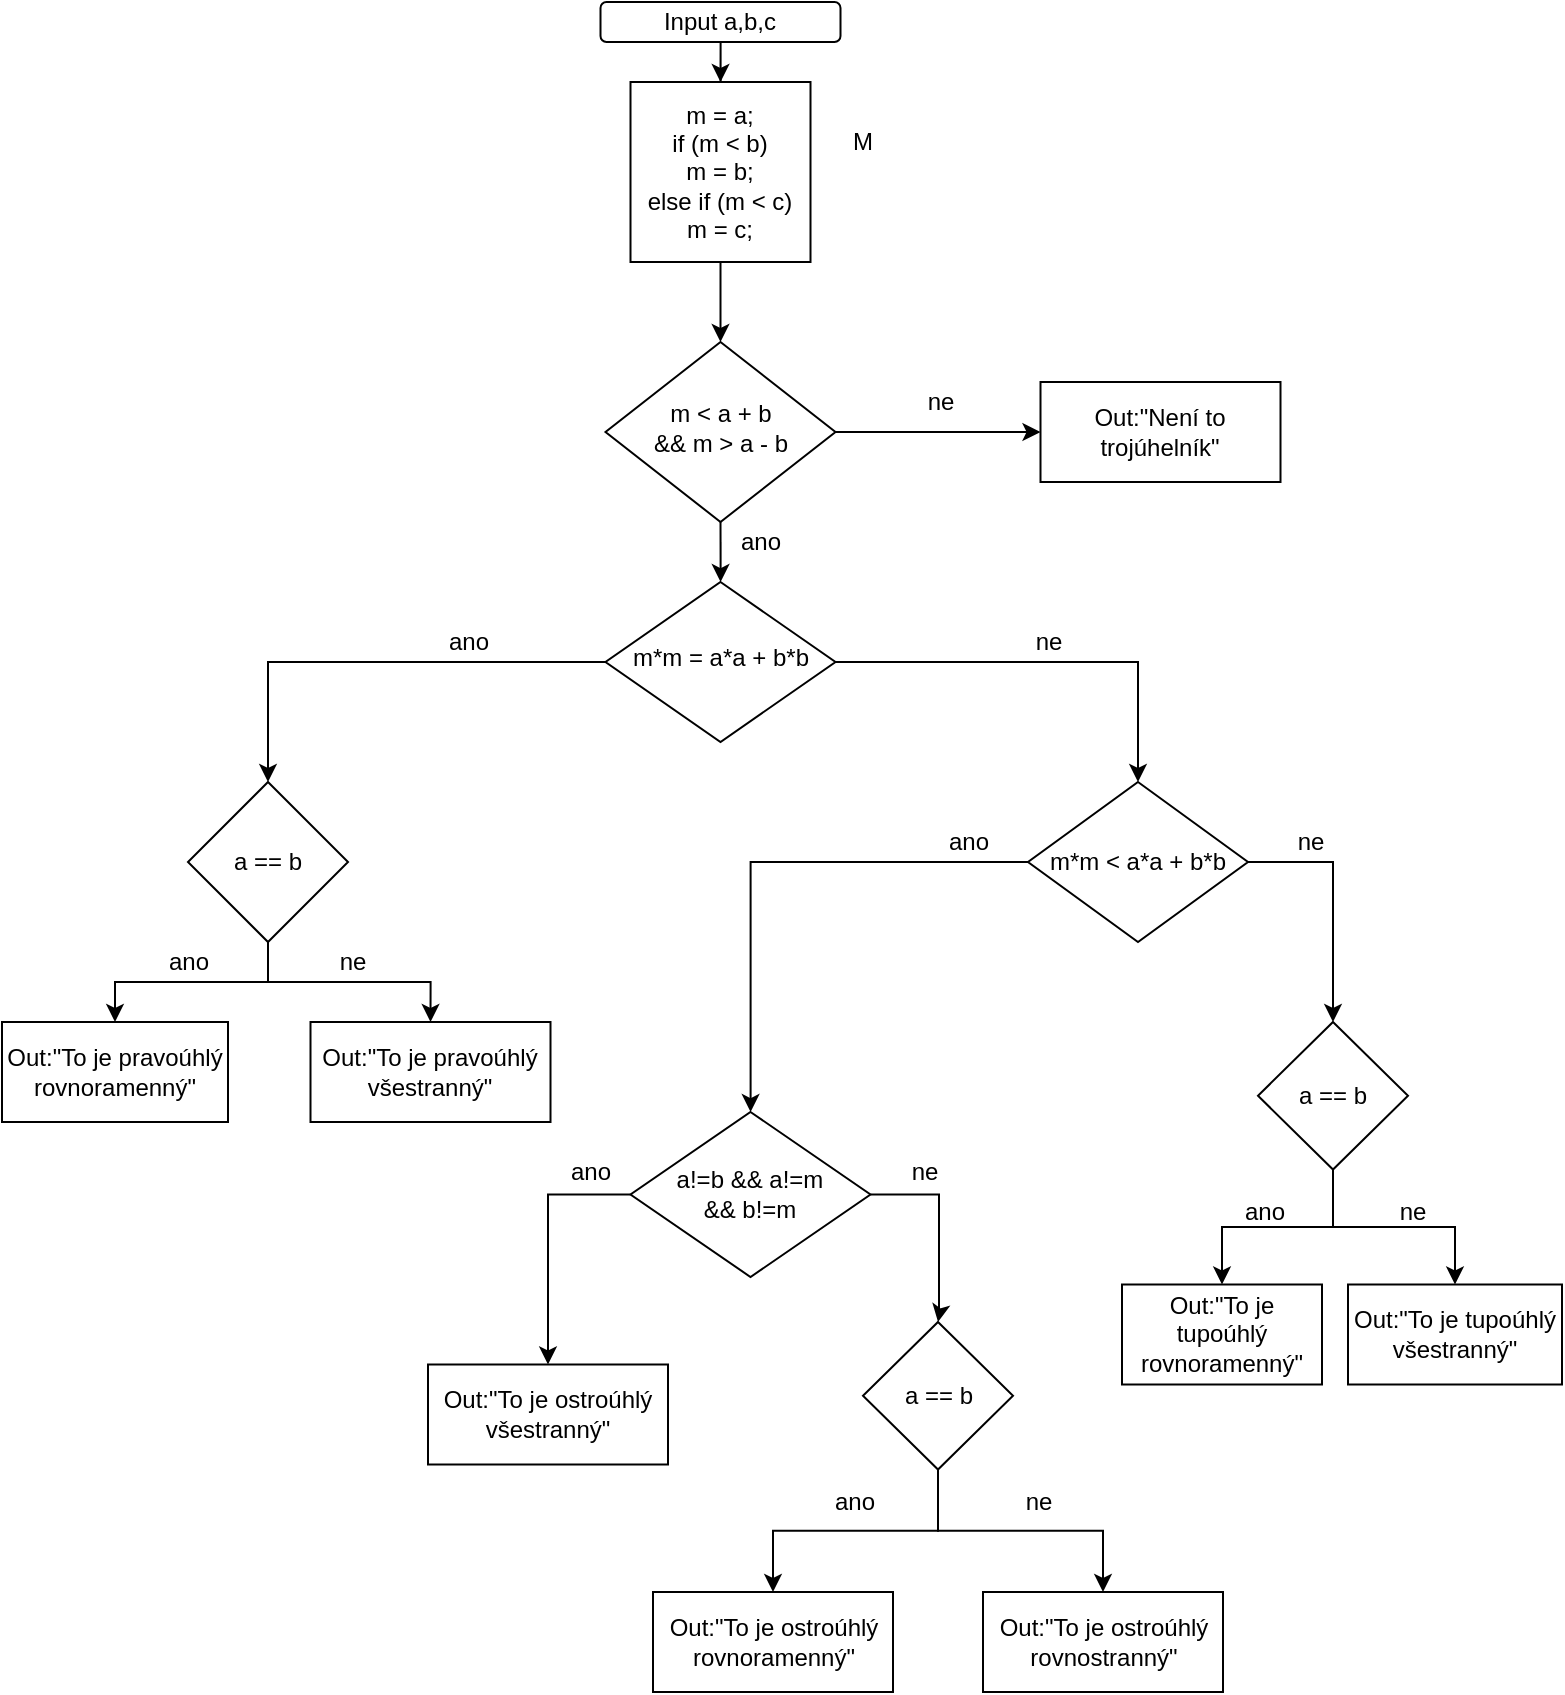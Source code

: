 <mxfile version="13.8.1" type="github">
  <diagram id="C5RBs43oDa-KdzZeNtuy" name="Page-1">
    <mxGraphModel dx="1929" dy="1146" grid="1" gridSize="10" guides="1" tooltips="1" connect="1" arrows="1" fold="1" page="1" pageScale="1" pageWidth="827" pageHeight="1169" background="#FFFFFF" math="0" shadow="0">
      <root>
        <mxCell id="WIyWlLk6GJQsqaUBKTNV-0" />
        <mxCell id="WIyWlLk6GJQsqaUBKTNV-1" parent="WIyWlLk6GJQsqaUBKTNV-0" />
        <mxCell id="1pqkbPeO-eUzYkjbVZvm-13" style="edgeStyle=orthogonalEdgeStyle;rounded=0;orthogonalLoop=1;jettySize=auto;html=1;entryX=0.5;entryY=0;entryDx=0;entryDy=0;" edge="1" parent="WIyWlLk6GJQsqaUBKTNV-1" source="WIyWlLk6GJQsqaUBKTNV-3" target="TA29UdsAY2ALtwSmK4wX-0">
          <mxGeometry relative="1" as="geometry" />
        </mxCell>
        <mxCell id="WIyWlLk6GJQsqaUBKTNV-3" value="Input a,b,c" style="rounded=1;whiteSpace=wrap;html=1;fontSize=12;glass=0;strokeWidth=1;shadow=0;" parent="WIyWlLk6GJQsqaUBKTNV-1" vertex="1">
          <mxGeometry x="319.25" y="80" width="120" height="20" as="geometry" />
        </mxCell>
        <mxCell id="TA29UdsAY2ALtwSmK4wX-3" style="edgeStyle=orthogonalEdgeStyle;rounded=0;orthogonalLoop=1;jettySize=auto;html=1;entryX=0;entryY=0.5;entryDx=0;entryDy=0;" parent="WIyWlLk6GJQsqaUBKTNV-1" source="WIyWlLk6GJQsqaUBKTNV-10" edge="1">
          <mxGeometry relative="1" as="geometry">
            <mxPoint x="539.25" y="295" as="targetPoint" />
          </mxGeometry>
        </mxCell>
        <mxCell id="TA29UdsAY2ALtwSmK4wX-28" style="edgeStyle=orthogonalEdgeStyle;rounded=0;orthogonalLoop=1;jettySize=auto;html=1;exitX=0.5;exitY=1;exitDx=0;exitDy=0;" parent="WIyWlLk6GJQsqaUBKTNV-1" source="WIyWlLk6GJQsqaUBKTNV-10" target="TA29UdsAY2ALtwSmK4wX-9" edge="1">
          <mxGeometry relative="1" as="geometry" />
        </mxCell>
        <mxCell id="WIyWlLk6GJQsqaUBKTNV-10" value="&lt;div&gt;m &amp;lt; a + b &lt;br&gt;&lt;/div&gt;&lt;div&gt;&amp;amp;&amp;amp; m &amp;gt; a - b&lt;/div&gt;" style="rhombus;whiteSpace=wrap;html=1;shadow=0;fontFamily=Helvetica;fontSize=12;align=center;strokeWidth=1;spacing=6;spacingTop=-4;" parent="WIyWlLk6GJQsqaUBKTNV-1" vertex="1">
          <mxGeometry x="321.75" y="250" width="115" height="90" as="geometry" />
        </mxCell>
        <mxCell id="TA29UdsAY2ALtwSmK4wX-6" style="edgeStyle=orthogonalEdgeStyle;rounded=0;orthogonalLoop=1;jettySize=auto;html=1;entryX=0.5;entryY=0;entryDx=0;entryDy=0;" parent="WIyWlLk6GJQsqaUBKTNV-1" source="TA29UdsAY2ALtwSmK4wX-0" target="WIyWlLk6GJQsqaUBKTNV-10" edge="1">
          <mxGeometry relative="1" as="geometry" />
        </mxCell>
        <mxCell id="TA29UdsAY2ALtwSmK4wX-0" value="&lt;div&gt;m = a;&lt;/div&gt;&lt;div&gt;if (m &amp;lt; b)&lt;/div&gt;&lt;div&gt; m = b;&lt;/div&gt;&lt;div&gt;else if (m &amp;lt; c)&lt;/div&gt;&lt;div&gt;m = c;&lt;br&gt;&lt;/div&gt;" style="whiteSpace=wrap;html=1;aspect=fixed;" parent="WIyWlLk6GJQsqaUBKTNV-1" vertex="1">
          <mxGeometry x="334.25" y="120" width="90" height="90" as="geometry" />
        </mxCell>
        <mxCell id="TA29UdsAY2ALtwSmK4wX-5" value="ne" style="text;html=1;align=center;verticalAlign=middle;resizable=0;points=[];autosize=1;" parent="WIyWlLk6GJQsqaUBKTNV-1" vertex="1">
          <mxGeometry x="474.25" y="270" width="30" height="20" as="geometry" />
        </mxCell>
        <mxCell id="TA29UdsAY2ALtwSmK4wX-24" style="edgeStyle=orthogonalEdgeStyle;rounded=0;orthogonalLoop=1;jettySize=auto;html=1;entryX=0.5;entryY=0;entryDx=0;entryDy=0;" parent="WIyWlLk6GJQsqaUBKTNV-1" source="TA29UdsAY2ALtwSmK4wX-9" target="TA29UdsAY2ALtwSmK4wX-10" edge="1">
          <mxGeometry relative="1" as="geometry" />
        </mxCell>
        <mxCell id="TA29UdsAY2ALtwSmK4wX-26" style="edgeStyle=orthogonalEdgeStyle;rounded=0;orthogonalLoop=1;jettySize=auto;html=1;entryX=0.5;entryY=0;entryDx=0;entryDy=0;" parent="WIyWlLk6GJQsqaUBKTNV-1" source="TA29UdsAY2ALtwSmK4wX-9" target="TA29UdsAY2ALtwSmK4wX-11" edge="1">
          <mxGeometry relative="1" as="geometry" />
        </mxCell>
        <mxCell id="TA29UdsAY2ALtwSmK4wX-9" value="m*m = a*a + b*b " style="rhombus;whiteSpace=wrap;html=1;shadow=0;fontFamily=Helvetica;fontSize=12;align=center;strokeWidth=1;spacing=6;spacingTop=-4;" parent="WIyWlLk6GJQsqaUBKTNV-1" vertex="1">
          <mxGeometry x="321.75" y="370" width="115" height="80" as="geometry" />
        </mxCell>
        <mxCell id="1pqkbPeO-eUzYkjbVZvm-15" style="edgeStyle=orthogonalEdgeStyle;rounded=0;orthogonalLoop=1;jettySize=auto;html=1;entryX=0.5;entryY=0;entryDx=0;entryDy=0;" edge="1" parent="WIyWlLk6GJQsqaUBKTNV-1" source="TA29UdsAY2ALtwSmK4wX-10" target="TA29UdsAY2ALtwSmK4wX-19">
          <mxGeometry relative="1" as="geometry" />
        </mxCell>
        <mxCell id="1pqkbPeO-eUzYkjbVZvm-16" style="edgeStyle=orthogonalEdgeStyle;rounded=0;orthogonalLoop=1;jettySize=auto;html=1;entryX=0.5;entryY=0;entryDx=0;entryDy=0;" edge="1" parent="WIyWlLk6GJQsqaUBKTNV-1" source="TA29UdsAY2ALtwSmK4wX-10" target="TA29UdsAY2ALtwSmK4wX-18">
          <mxGeometry relative="1" as="geometry" />
        </mxCell>
        <mxCell id="TA29UdsAY2ALtwSmK4wX-10" value="a == b" style="rhombus;whiteSpace=wrap;html=1;" parent="WIyWlLk6GJQsqaUBKTNV-1" vertex="1">
          <mxGeometry x="113" y="470" width="80" height="80" as="geometry" />
        </mxCell>
        <mxCell id="TA29UdsAY2ALtwSmK4wX-49" style="edgeStyle=orthogonalEdgeStyle;rounded=0;orthogonalLoop=1;jettySize=auto;html=1;" parent="WIyWlLk6GJQsqaUBKTNV-1" source="TA29UdsAY2ALtwSmK4wX-11" target="TA29UdsAY2ALtwSmK4wX-12" edge="1">
          <mxGeometry relative="1" as="geometry" />
        </mxCell>
        <mxCell id="1pqkbPeO-eUzYkjbVZvm-8" style="edgeStyle=orthogonalEdgeStyle;rounded=0;orthogonalLoop=1;jettySize=auto;html=1;entryX=0.5;entryY=0;entryDx=0;entryDy=0;" edge="1" parent="WIyWlLk6GJQsqaUBKTNV-1" source="TA29UdsAY2ALtwSmK4wX-11" target="TA29UdsAY2ALtwSmK4wX-53">
          <mxGeometry relative="1" as="geometry" />
        </mxCell>
        <mxCell id="TA29UdsAY2ALtwSmK4wX-11" value="m*m &amp;lt; a*a + b*b" style="rhombus;whiteSpace=wrap;html=1;" parent="WIyWlLk6GJQsqaUBKTNV-1" vertex="1">
          <mxGeometry x="533" y="470" width="110" height="80" as="geometry" />
        </mxCell>
        <mxCell id="TA29UdsAY2ALtwSmK4wX-34" style="edgeStyle=orthogonalEdgeStyle;rounded=0;orthogonalLoop=1;jettySize=auto;html=1;exitX=0;exitY=0.5;exitDx=0;exitDy=0;entryX=0.5;entryY=0;entryDx=0;entryDy=0;" parent="WIyWlLk6GJQsqaUBKTNV-1" source="TA29UdsAY2ALtwSmK4wX-12" target="TA29UdsAY2ALtwSmK4wX-33" edge="1">
          <mxGeometry relative="1" as="geometry" />
        </mxCell>
        <mxCell id="TA29UdsAY2ALtwSmK4wX-42" style="edgeStyle=orthogonalEdgeStyle;rounded=0;orthogonalLoop=1;jettySize=auto;html=1;exitX=1;exitY=0.5;exitDx=0;exitDy=0;entryX=0.5;entryY=0;entryDx=0;entryDy=0;" parent="WIyWlLk6GJQsqaUBKTNV-1" source="TA29UdsAY2ALtwSmK4wX-12" target="TA29UdsAY2ALtwSmK4wX-13" edge="1">
          <mxGeometry relative="1" as="geometry">
            <Array as="points">
              <mxPoint x="488.5" y="676.25" />
              <mxPoint x="488.5" y="737.25" />
            </Array>
          </mxGeometry>
        </mxCell>
        <mxCell id="TA29UdsAY2ALtwSmK4wX-12" value="&lt;div&gt;a!=b &amp;amp;&amp;amp; a!=m&lt;/div&gt;&lt;div&gt;&amp;amp;&amp;amp; b!=m&lt;br&gt; &lt;/div&gt;" style="rhombus;whiteSpace=wrap;html=1;" parent="WIyWlLk6GJQsqaUBKTNV-1" vertex="1">
          <mxGeometry x="334.25" y="635" width="120" height="82.5" as="geometry" />
        </mxCell>
        <mxCell id="1pqkbPeO-eUzYkjbVZvm-5" style="edgeStyle=orthogonalEdgeStyle;rounded=0;orthogonalLoop=1;jettySize=auto;html=1;" edge="1" parent="WIyWlLk6GJQsqaUBKTNV-1" source="TA29UdsAY2ALtwSmK4wX-13" target="TA29UdsAY2ALtwSmK4wX-38">
          <mxGeometry relative="1" as="geometry" />
        </mxCell>
        <mxCell id="1pqkbPeO-eUzYkjbVZvm-6" style="edgeStyle=orthogonalEdgeStyle;rounded=0;orthogonalLoop=1;jettySize=auto;html=1;entryX=0.5;entryY=0;entryDx=0;entryDy=0;" edge="1" parent="WIyWlLk6GJQsqaUBKTNV-1" source="TA29UdsAY2ALtwSmK4wX-13" target="TA29UdsAY2ALtwSmK4wX-35">
          <mxGeometry relative="1" as="geometry" />
        </mxCell>
        <mxCell id="TA29UdsAY2ALtwSmK4wX-13" value="a == b" style="rhombus;whiteSpace=wrap;html=1;" parent="WIyWlLk6GJQsqaUBKTNV-1" vertex="1">
          <mxGeometry x="450.5" y="740" width="75" height="73.75" as="geometry" />
        </mxCell>
        <mxCell id="TA29UdsAY2ALtwSmK4wX-16" value="Out:&quot;Není to trojúhelník&quot;" style="rounded=0;whiteSpace=wrap;html=1;" parent="WIyWlLk6GJQsqaUBKTNV-1" vertex="1">
          <mxGeometry x="539.25" y="270" width="120" height="50" as="geometry" />
        </mxCell>
        <mxCell id="TA29UdsAY2ALtwSmK4wX-18" value="&lt;div&gt;Out:&quot;To je pravoúhlý&lt;/div&gt;&lt;div&gt;rovnoramenný&quot;&lt;/div&gt;" style="rounded=0;whiteSpace=wrap;html=1;" parent="WIyWlLk6GJQsqaUBKTNV-1" vertex="1">
          <mxGeometry x="20" y="590" width="113" height="50" as="geometry" />
        </mxCell>
        <mxCell id="TA29UdsAY2ALtwSmK4wX-19" value="Out:&quot;To je pravoúhlý všestranný&quot;" style="rounded=0;whiteSpace=wrap;html=1;" parent="WIyWlLk6GJQsqaUBKTNV-1" vertex="1">
          <mxGeometry x="174.25" y="590" width="120" height="50" as="geometry" />
        </mxCell>
        <mxCell id="TA29UdsAY2ALtwSmK4wX-22" value="ano" style="text;html=1;align=center;verticalAlign=middle;resizable=0;points=[];autosize=1;" parent="WIyWlLk6GJQsqaUBKTNV-1" vertex="1">
          <mxGeometry x="93" y="550" width="40" height="20" as="geometry" />
        </mxCell>
        <mxCell id="TA29UdsAY2ALtwSmK4wX-23" value="ne" style="text;html=1;align=center;verticalAlign=middle;resizable=0;points=[];autosize=1;" parent="WIyWlLk6GJQsqaUBKTNV-1" vertex="1">
          <mxGeometry x="180" y="550" width="30" height="20" as="geometry" />
        </mxCell>
        <mxCell id="TA29UdsAY2ALtwSmK4wX-25" value="&lt;div&gt;ano&lt;/div&gt;" style="text;html=1;align=center;verticalAlign=middle;resizable=0;points=[];autosize=1;" parent="WIyWlLk6GJQsqaUBKTNV-1" vertex="1">
          <mxGeometry x="233" y="390" width="40" height="20" as="geometry" />
        </mxCell>
        <mxCell id="TA29UdsAY2ALtwSmK4wX-27" value="ne" style="text;html=1;align=center;verticalAlign=middle;resizable=0;points=[];autosize=1;" parent="WIyWlLk6GJQsqaUBKTNV-1" vertex="1">
          <mxGeometry x="528" y="390" width="30" height="20" as="geometry" />
        </mxCell>
        <mxCell id="TA29UdsAY2ALtwSmK4wX-29" value="ano" style="text;html=1;align=center;verticalAlign=middle;resizable=0;points=[];autosize=1;" parent="WIyWlLk6GJQsqaUBKTNV-1" vertex="1">
          <mxGeometry x="379.25" y="340" width="40" height="20" as="geometry" />
        </mxCell>
        <mxCell id="TA29UdsAY2ALtwSmK4wX-33" value="Out:&quot;To je ostroúhlý všestranný&quot;" style="rounded=0;whiteSpace=wrap;html=1;" parent="WIyWlLk6GJQsqaUBKTNV-1" vertex="1">
          <mxGeometry x="233" y="761.25" width="120" height="50" as="geometry" />
        </mxCell>
        <mxCell id="TA29UdsAY2ALtwSmK4wX-35" value="&lt;div&gt;Out:&quot;To je ostroúhlý&lt;/div&gt;&lt;div&gt;rovnoramenný&quot;&lt;/div&gt;" style="rounded=0;whiteSpace=wrap;html=1;" parent="WIyWlLk6GJQsqaUBKTNV-1" vertex="1">
          <mxGeometry x="345.5" y="875" width="120" height="50" as="geometry" />
        </mxCell>
        <mxCell id="TA29UdsAY2ALtwSmK4wX-37" value="&lt;div&gt;ano&lt;/div&gt;" style="text;html=1;align=center;verticalAlign=middle;resizable=0;points=[];autosize=1;" parent="WIyWlLk6GJQsqaUBKTNV-1" vertex="1">
          <mxGeometry x="425.5" y="820" width="40" height="20" as="geometry" />
        </mxCell>
        <mxCell id="TA29UdsAY2ALtwSmK4wX-38" value="&lt;div&gt;Out:&quot;To je ostroúhlý&lt;/div&gt;&lt;div&gt;rovnostranný&quot;&lt;/div&gt;" style="rounded=0;whiteSpace=wrap;html=1;" parent="WIyWlLk6GJQsqaUBKTNV-1" vertex="1">
          <mxGeometry x="510.5" y="875" width="120" height="50" as="geometry" />
        </mxCell>
        <mxCell id="TA29UdsAY2ALtwSmK4wX-40" value="ne" style="text;html=1;align=center;verticalAlign=middle;resizable=0;points=[];autosize=1;" parent="WIyWlLk6GJQsqaUBKTNV-1" vertex="1">
          <mxGeometry x="523" y="820" width="30" height="20" as="geometry" />
        </mxCell>
        <mxCell id="TA29UdsAY2ALtwSmK4wX-41" value="&lt;div&gt;ano&lt;/div&gt;" style="text;html=1;align=center;verticalAlign=middle;resizable=0;points=[];autosize=1;" parent="WIyWlLk6GJQsqaUBKTNV-1" vertex="1">
          <mxGeometry x="294.25" y="655" width="40" height="20" as="geometry" />
        </mxCell>
        <mxCell id="TA29UdsAY2ALtwSmK4wX-43" value="&lt;div&gt;ne&lt;/div&gt;" style="text;html=1;align=center;verticalAlign=middle;resizable=0;points=[];autosize=1;" parent="WIyWlLk6GJQsqaUBKTNV-1" vertex="1">
          <mxGeometry x="465.5" y="655" width="30" height="20" as="geometry" />
        </mxCell>
        <mxCell id="TA29UdsAY2ALtwSmK4wX-50" value="ano" style="text;html=1;align=center;verticalAlign=middle;resizable=0;points=[];autosize=1;" parent="WIyWlLk6GJQsqaUBKTNV-1" vertex="1">
          <mxGeometry x="483" y="490" width="40" height="20" as="geometry" />
        </mxCell>
        <mxCell id="TA29UdsAY2ALtwSmK4wX-52" value="ne" style="text;html=1;align=center;verticalAlign=middle;resizable=0;points=[];autosize=1;" parent="WIyWlLk6GJQsqaUBKTNV-1" vertex="1">
          <mxGeometry x="659.25" y="490" width="30" height="20" as="geometry" />
        </mxCell>
        <mxCell id="1pqkbPeO-eUzYkjbVZvm-10" style="edgeStyle=orthogonalEdgeStyle;rounded=0;orthogonalLoop=1;jettySize=auto;html=1;" edge="1" parent="WIyWlLk6GJQsqaUBKTNV-1" source="TA29UdsAY2ALtwSmK4wX-53" target="TA29UdsAY2ALtwSmK4wX-62">
          <mxGeometry relative="1" as="geometry" />
        </mxCell>
        <mxCell id="1pqkbPeO-eUzYkjbVZvm-11" style="edgeStyle=orthogonalEdgeStyle;rounded=0;orthogonalLoop=1;jettySize=auto;html=1;entryX=0.5;entryY=0;entryDx=0;entryDy=0;" edge="1" parent="WIyWlLk6GJQsqaUBKTNV-1" source="TA29UdsAY2ALtwSmK4wX-53" target="TA29UdsAY2ALtwSmK4wX-59">
          <mxGeometry relative="1" as="geometry" />
        </mxCell>
        <mxCell id="TA29UdsAY2ALtwSmK4wX-53" value="a == b" style="rhombus;whiteSpace=wrap;html=1;" parent="WIyWlLk6GJQsqaUBKTNV-1" vertex="1">
          <mxGeometry x="648" y="590" width="75" height="73.75" as="geometry" />
        </mxCell>
        <mxCell id="TA29UdsAY2ALtwSmK4wX-59" value="&lt;div&gt;Out:&quot;To je tupoúhlý&lt;/div&gt;&lt;div&gt;rovnoramenný&quot;&lt;/div&gt;" style="rounded=0;whiteSpace=wrap;html=1;" parent="WIyWlLk6GJQsqaUBKTNV-1" vertex="1">
          <mxGeometry x="580" y="721.25" width="100" height="50" as="geometry" />
        </mxCell>
        <mxCell id="TA29UdsAY2ALtwSmK4wX-61" value="ano" style="text;html=1;align=center;verticalAlign=middle;resizable=0;points=[];autosize=1;" parent="WIyWlLk6GJQsqaUBKTNV-1" vertex="1">
          <mxGeometry x="630.5" y="675" width="40" height="20" as="geometry" />
        </mxCell>
        <mxCell id="TA29UdsAY2ALtwSmK4wX-62" value="Out:&quot;To je tupoúhlý všestranný&quot;" style="rounded=0;whiteSpace=wrap;html=1;" parent="WIyWlLk6GJQsqaUBKTNV-1" vertex="1">
          <mxGeometry x="693" y="721.25" width="107" height="50" as="geometry" />
        </mxCell>
        <mxCell id="TA29UdsAY2ALtwSmK4wX-64" value="ne" style="text;html=1;align=center;verticalAlign=middle;resizable=0;points=[];autosize=1;" parent="WIyWlLk6GJQsqaUBKTNV-1" vertex="1">
          <mxGeometry x="710" y="675" width="30" height="20" as="geometry" />
        </mxCell>
        <mxCell id="1pqkbPeO-eUzYkjbVZvm-14" value="M" style="text;html=1;align=center;verticalAlign=middle;resizable=0;points=[];autosize=1;" vertex="1" parent="WIyWlLk6GJQsqaUBKTNV-1">
          <mxGeometry x="435" y="140" width="30" height="20" as="geometry" />
        </mxCell>
      </root>
    </mxGraphModel>
  </diagram>
</mxfile>
